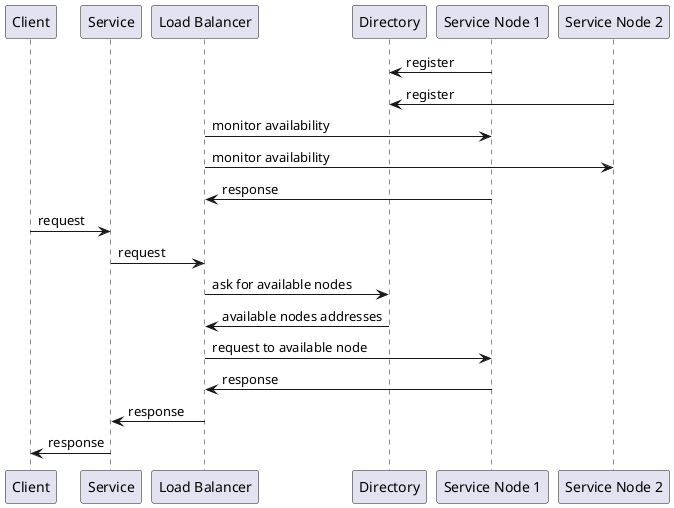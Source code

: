 @startuml
participant "Client" as C
participant "Service" as S
participant "Load Balancer" as L
participant "Directory" as D
participant "Service Node 1" as N1
participant "Service Node 2" as N2

N1 -> D: register
N2 -> D: register
L -> N1: monitor availability
L -> N2: monitor availability
N1 -> L: response
C -> S: request
S -> L: request
L -> D: ask for available nodes
D -> L: available nodes addresses
L -> N1: request to available node
N1 -> L: response
L -> S: response
S -> C: response







@enduml
